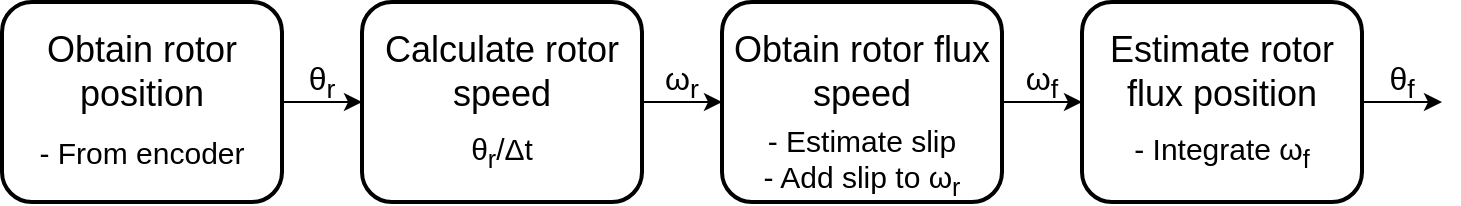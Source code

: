 <mxfile version="10.6.5" type="device"><diagram id="OkRJnq3ifSg4Vy38HYPf" name="Page-1"><mxGraphModel dx="975" dy="526" grid="1" gridSize="10" guides="1" tooltips="1" connect="1" arrows="1" fold="1" page="1" pageScale="1" pageWidth="850" pageHeight="1100" math="0" shadow="0"><root><mxCell id="0"/><mxCell id="1" parent="0"/><mxCell id="_7_vhcapRadPGTVALpor-34" style="edgeStyle=orthogonalEdgeStyle;rounded=0;orthogonalLoop=1;jettySize=auto;html=1;" edge="1" parent="1" source="_7_vhcapRadPGTVALpor-15"><mxGeometry relative="1" as="geometry"><mxPoint x="800" y="230" as="targetPoint"/></mxGeometry></mxCell><mxCell id="_7_vhcapRadPGTVALpor-15" value="" style="rounded=1;whiteSpace=wrap;html=1;strokeWidth=2;" vertex="1" parent="1"><mxGeometry x="620" y="180" width="140" height="100" as="geometry"/></mxCell><mxCell id="_7_vhcapRadPGTVALpor-18" style="edgeStyle=orthogonalEdgeStyle;rounded=0;orthogonalLoop=1;jettySize=auto;html=1;entryX=0;entryY=0.5;entryDx=0;entryDy=0;" edge="1" parent="1" source="_7_vhcapRadPGTVALpor-14" target="_7_vhcapRadPGTVALpor-15"><mxGeometry relative="1" as="geometry"/></mxCell><mxCell id="_7_vhcapRadPGTVALpor-14" value="" style="rounded=1;whiteSpace=wrap;html=1;strokeWidth=2;" vertex="1" parent="1"><mxGeometry x="440" y="180" width="140" height="100" as="geometry"/></mxCell><mxCell id="_7_vhcapRadPGTVALpor-17" style="edgeStyle=orthogonalEdgeStyle;rounded=0;orthogonalLoop=1;jettySize=auto;html=1;entryX=0;entryY=0.5;entryDx=0;entryDy=0;" edge="1" parent="1" source="_7_vhcapRadPGTVALpor-13" target="_7_vhcapRadPGTVALpor-14"><mxGeometry relative="1" as="geometry"/></mxCell><mxCell id="_7_vhcapRadPGTVALpor-13" value="" style="rounded=1;whiteSpace=wrap;html=1;strokeWidth=2;" vertex="1" parent="1"><mxGeometry x="260" y="180" width="140" height="100" as="geometry"/></mxCell><mxCell id="_7_vhcapRadPGTVALpor-20" style="edgeStyle=orthogonalEdgeStyle;rounded=0;orthogonalLoop=1;jettySize=auto;html=1;entryX=0;entryY=0.5;entryDx=0;entryDy=0;" edge="1" parent="1" source="_7_vhcapRadPGTVALpor-11" target="_7_vhcapRadPGTVALpor-13"><mxGeometry relative="1" as="geometry"><mxPoint x="250" y="235" as="targetPoint"/></mxGeometry></mxCell><mxCell id="_7_vhcapRadPGTVALpor-11" value="" style="rounded=1;whiteSpace=wrap;html=1;strokeWidth=2;" vertex="1" parent="1"><mxGeometry x="80" y="180" width="140" height="100" as="geometry"/></mxCell><mxCell id="Dv-rsenolfafaTlFk_GD-1" value="&lt;font style=&quot;font-size: 18px&quot;&gt;Obtain rotor position&lt;br&gt;&lt;/font&gt;" style="rounded=1;whiteSpace=wrap;html=1;strokeWidth=2;strokeColor=none;fillColor=none;fontSize=14;" parent="1" vertex="1"><mxGeometry x="80" y="180" width="140" height="70" as="geometry"/></mxCell><mxCell id="Dv-rsenolfafaTlFk_GD-3" value="&lt;font style=&quot;font-size: 18px&quot;&gt;Calculate rotor speed&lt;/font&gt;" style="rounded=1;whiteSpace=wrap;html=1;strokeWidth=2;fillColor=none;strokeColor=none;" parent="1" vertex="1"><mxGeometry x="260" y="180" width="140" height="70" as="geometry"/></mxCell><mxCell id="Dv-rsenolfafaTlFk_GD-4" value="&lt;font style=&quot;font-size: 18px&quot;&gt;Estimate rotor flux position&lt;/font&gt;" style="rounded=1;whiteSpace=wrap;html=1;strokeWidth=2;fillColor=none;strokeColor=none;" parent="1" vertex="1"><mxGeometry x="620" y="180" width="140" height="70" as="geometry"/></mxCell><mxCell id="Dv-rsenolfafaTlFk_GD-5" value="&lt;font style=&quot;font-size: 18px&quot;&gt;Obtain rotor flux speed&lt;/font&gt;" style="rounded=1;whiteSpace=wrap;html=1;strokeWidth=2;fillColor=none;strokeColor=none;" parent="1" vertex="1"><mxGeometry x="440" y="180" width="140" height="70" as="geometry"/></mxCell><mxCell id="_7_vhcapRadPGTVALpor-3" value="&lt;font style=&quot;font-size: 16px&quot;&gt;θ&lt;sub&gt;r&lt;/sub&gt;&lt;/font&gt;" style="text;html=1;strokeColor=none;fillColor=none;align=center;verticalAlign=middle;whiteSpace=wrap;rounded=0;" vertex="1" parent="1"><mxGeometry x="220" y="210" width="40" height="20" as="geometry"/></mxCell><mxCell id="_7_vhcapRadPGTVALpor-4" value="&lt;font style=&quot;font-size: 16px&quot;&gt;ω&lt;sub&gt;r&lt;/sub&gt;&lt;/font&gt;" style="text;html=1;strokeColor=none;fillColor=none;align=center;verticalAlign=middle;whiteSpace=wrap;rounded=0;" vertex="1" parent="1"><mxGeometry x="400" y="210" width="40" height="20" as="geometry"/></mxCell><mxCell id="_7_vhcapRadPGTVALpor-12" value="&lt;div style=&quot;font-size: 15px&quot; align=&quot;center&quot;&gt;&lt;font style=&quot;font-size: 15px&quot;&gt;- From encoder&lt;/font&gt;&lt;/div&gt;" style="text;html=1;strokeColor=none;fillColor=none;align=center;verticalAlign=middle;whiteSpace=wrap;rounded=0;" vertex="1" parent="1"><mxGeometry x="80" y="240" width="140" height="30" as="geometry"/></mxCell><mxCell id="_7_vhcapRadPGTVALpor-22" value="&lt;div style=&quot;font-size: 15px&quot;&gt;&lt;font style=&quot;font-size: 15px&quot;&gt;- Estimate slip&lt;/font&gt;&lt;/div&gt;&lt;div style=&quot;font-size: 15px&quot;&gt;&lt;font style=&quot;font-size: 15px&quot;&gt;- Add slip to ω&lt;sub&gt;r&lt;/sub&gt;&lt;/font&gt;&lt;/div&gt;" style="text;html=1;strokeColor=none;fillColor=none;align=center;verticalAlign=middle;whiteSpace=wrap;rounded=0;" vertex="1" parent="1"><mxGeometry x="440" y="240" width="140" height="40" as="geometry"/></mxCell><mxCell id="_7_vhcapRadPGTVALpor-23" value="&lt;font style=&quot;font-size: 15px&quot;&gt;- Integrate ω&lt;sub&gt;f&lt;/sub&gt;&lt;/font&gt;" style="text;html=1;strokeColor=none;fillColor=none;align=center;verticalAlign=middle;whiteSpace=wrap;rounded=0;" vertex="1" parent="1"><mxGeometry x="620" y="240" width="140" height="30" as="geometry"/></mxCell><mxCell id="_7_vhcapRadPGTVALpor-25" value="&lt;font style=&quot;font-size: 15px&quot;&gt;θ&lt;sub&gt;r&lt;/sub&gt;/Δt&lt;/font&gt;" style="text;html=1;strokeColor=none;fillColor=none;align=center;verticalAlign=middle;whiteSpace=wrap;rounded=0;" vertex="1" parent="1"><mxGeometry x="260" y="240" width="140" height="30" as="geometry"/></mxCell><mxCell id="_7_vhcapRadPGTVALpor-27" value="&lt;font style=&quot;font-size: 16px&quot;&gt;ω&lt;sub&gt;f&lt;/sub&gt;&lt;/font&gt;" style="text;html=1;strokeColor=none;fillColor=none;align=center;verticalAlign=middle;whiteSpace=wrap;rounded=0;" vertex="1" parent="1"><mxGeometry x="580" y="210" width="40" height="20" as="geometry"/></mxCell><mxCell id="_7_vhcapRadPGTVALpor-31" value="&lt;font style=&quot;font-size: 16px&quot;&gt;θ&lt;sub&gt;f&lt;/sub&gt;&lt;/font&gt;" style="text;html=1;strokeColor=none;fillColor=none;align=center;verticalAlign=middle;whiteSpace=wrap;rounded=0;" vertex="1" parent="1"><mxGeometry x="760" y="210" width="40" height="20" as="geometry"/></mxCell></root></mxGraphModel></diagram></mxfile>
